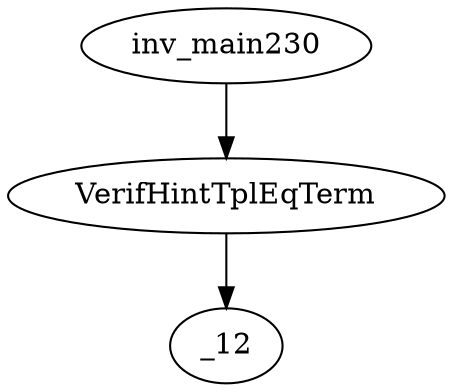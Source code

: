 digraph dag {
0 [label="inv_main230"];
1 [label="VerifHintTplEqTerm"];
2 [label="_12"];
0->1
1 -> 2
}
